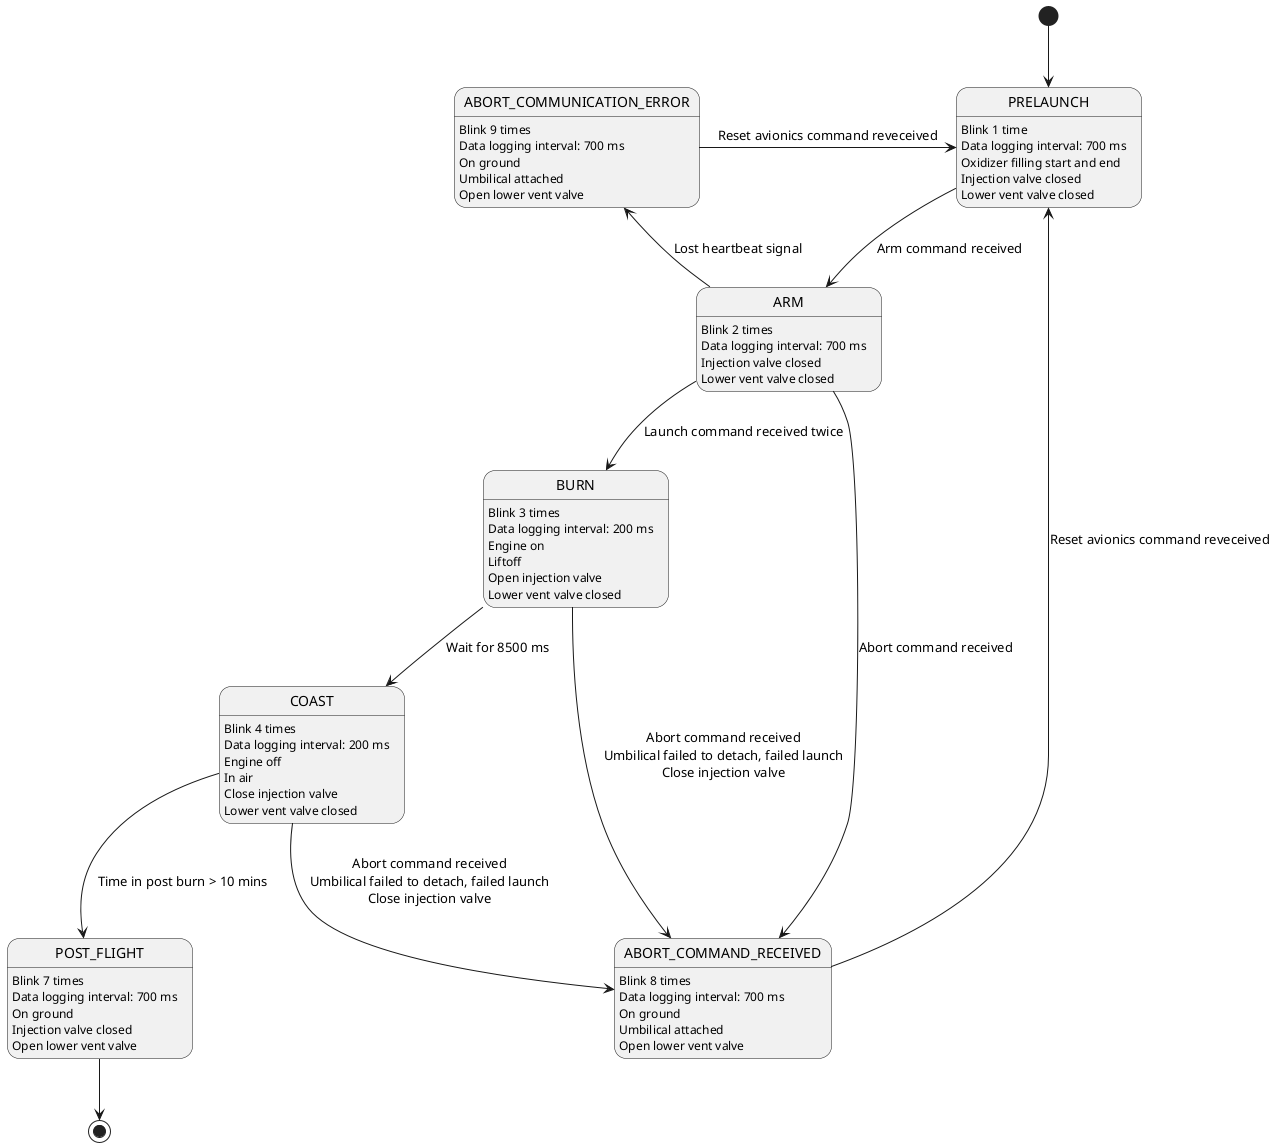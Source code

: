 @startuml
[*] --> PRELAUNCH
PRELAUNCH: Blink 1 time\nData logging interval: 700 ms\nOxidizer filling start and end\nInjection valve closed\nLower vent valve closed

ARM: Blink 2 times\nData logging interval: 700 ms\nInjection valve closed\nLower vent valve closed

BURN: Blink 3 times\nData logging interval: 200 ms\nEngine on\nLiftoff\nOpen injection valve\nLower vent valve closed

COAST: Blink 4 times\nData logging interval: 200 ms\nEngine off\nIn air\nClose injection valve\nLower vent valve closed

POST_FLIGHT: Blink 7 times\nData logging interval: 700 ms\nOn ground\nInjection valve closed\nOpen lower vent valve

ABORT_COMMAND_RECEIVED: Blink 8 times\nData logging interval: 700 ms\nOn ground\nUmbilical attached\nOpen lower vent valve

ABORT_COMMUNICATION_ERROR: Blink 9 times\nData logging interval: 700 ms\nOn ground\nUmbilical attached\nOpen lower vent valve



PRELAUNCH --> ARM : Arm command received

ARM --> BURN : Launch command received twice
ARM --> ABORT_COMMAND_RECEIVED : Abort command received
ARM --> ABORT_COMMUNICATION_ERROR : Lost heartbeat signal

BURN --> COAST : Wait for 8500 ms
BURN --> ABORT_COMMAND_RECEIVED : Abort command received\nUmbilical failed to detach, failed launch\nClose injection valve

COAST --> POST_FLIGHT : Time in post burn > 10 mins
COAST --> ABORT_COMMAND_RECEIVED : Abort command received\nUmbilical failed to detach, failed launch\nClose injection valve

ABORT_COMMAND_RECEIVED --> PRELAUNCH : Reset avionics command reveceived

ABORT_COMMUNICATION_ERROR -> PRELAUNCH : Reset avionics command reveceived

POST_FLIGHT --> [*]
@enduml